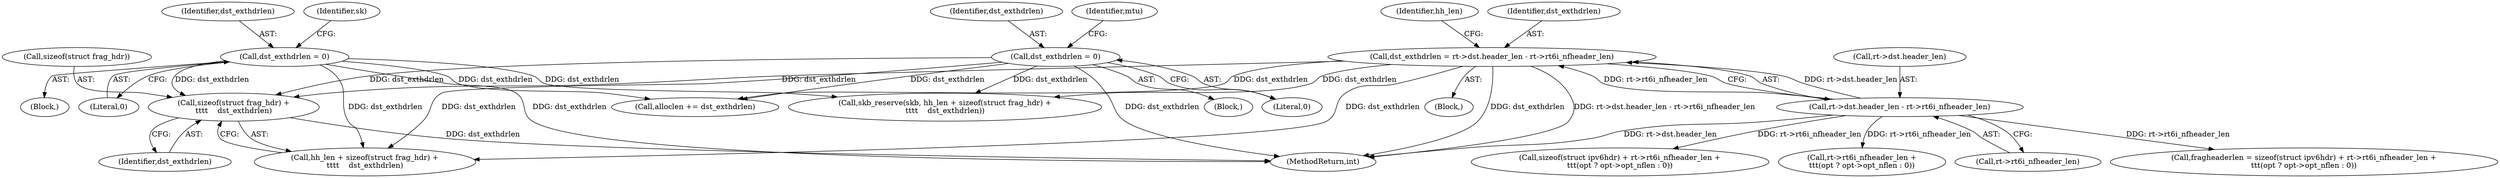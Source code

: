 digraph "0_linux_75a493e60ac4bbe2e977e7129d6d8cbb0dd236be@API" {
"1000982" [label="(Call,sizeof(struct frag_hdr) +\n\t\t\t\t    dst_exthdrlen)"];
"1001108" [label="(Call,dst_exthdrlen = 0)"];
"1000518" [label="(Call,dst_exthdrlen = rt->dst.header_len - rt->rt6i_nfheader_len)"];
"1000520" [label="(Call,rt->dst.header_len - rt->rt6i_nfheader_len)"];
"1000563" [label="(Call,dst_exthdrlen = 0)"];
"1000526" [label="(Call,rt->rt6i_nfheader_len)"];
"1000581" [label="(Call,sizeof(struct ipv6hdr) + rt->rt6i_nfheader_len +\n\t\t\t(opt ? opt->opt_nflen : 0))"];
"1000982" [label="(Call,sizeof(struct frag_hdr) +\n\t\t\t\t    dst_exthdrlen)"];
"1000584" [label="(Call,rt->rt6i_nfheader_len +\n\t\t\t(opt ? opt->opt_nflen : 0))"];
"1001110" [label="(Literal,0)"];
"1000873" [label="(Call,alloclen += dst_exthdrlen)"];
"1001108" [label="(Call,dst_exthdrlen = 0)"];
"1000520" [label="(Call,rt->dst.header_len - rt->rt6i_nfheader_len)"];
"1000565" [label="(Literal,0)"];
"1000572" [label="(Identifier,hh_len)"];
"1000519" [label="(Identifier,dst_exthdrlen)"];
"1000563" [label="(Call,dst_exthdrlen = 0)"];
"1000978" [label="(Call,skb_reserve(skb, hh_len + sizeof(struct frag_hdr) +\n\t\t\t\t    dst_exthdrlen))"];
"1001327" [label="(MethodReturn,int)"];
"1000518" [label="(Call,dst_exthdrlen = rt->dst.header_len - rt->rt6i_nfheader_len)"];
"1000521" [label="(Call,rt->dst.header_len)"];
"1000564" [label="(Identifier,dst_exthdrlen)"];
"1000769" [label="(Block,)"];
"1000567" [label="(Identifier,mtu)"];
"1000980" [label="(Call,hh_len + sizeof(struct frag_hdr) +\n\t\t\t\t    dst_exthdrlen)"];
"1000181" [label="(Block,)"];
"1001109" [label="(Identifier,dst_exthdrlen)"];
"1000983" [label="(Call,sizeof(struct frag_hdr))"];
"1000579" [label="(Call,fragheaderlen = sizeof(struct ipv6hdr) + rt->rt6i_nfheader_len +\n\t\t\t(opt ? opt->opt_nflen : 0))"];
"1001114" [label="(Identifier,sk)"];
"1000985" [label="(Identifier,dst_exthdrlen)"];
"1000530" [label="(Block,)"];
"1000982" -> "1000980"  [label="AST: "];
"1000982" -> "1000985"  [label="CFG: "];
"1000983" -> "1000982"  [label="AST: "];
"1000985" -> "1000982"  [label="AST: "];
"1000980" -> "1000982"  [label="CFG: "];
"1000982" -> "1001327"  [label="DDG: dst_exthdrlen"];
"1001108" -> "1000982"  [label="DDG: dst_exthdrlen"];
"1000518" -> "1000982"  [label="DDG: dst_exthdrlen"];
"1000563" -> "1000982"  [label="DDG: dst_exthdrlen"];
"1001108" -> "1000769"  [label="AST: "];
"1001108" -> "1001110"  [label="CFG: "];
"1001109" -> "1001108"  [label="AST: "];
"1001110" -> "1001108"  [label="AST: "];
"1001114" -> "1001108"  [label="CFG: "];
"1001108" -> "1001327"  [label="DDG: dst_exthdrlen"];
"1001108" -> "1000873"  [label="DDG: dst_exthdrlen"];
"1001108" -> "1000978"  [label="DDG: dst_exthdrlen"];
"1001108" -> "1000980"  [label="DDG: dst_exthdrlen"];
"1000518" -> "1000181"  [label="AST: "];
"1000518" -> "1000520"  [label="CFG: "];
"1000519" -> "1000518"  [label="AST: "];
"1000520" -> "1000518"  [label="AST: "];
"1000572" -> "1000518"  [label="CFG: "];
"1000518" -> "1001327"  [label="DDG: rt->dst.header_len - rt->rt6i_nfheader_len"];
"1000518" -> "1001327"  [label="DDG: dst_exthdrlen"];
"1000520" -> "1000518"  [label="DDG: rt->dst.header_len"];
"1000520" -> "1000518"  [label="DDG: rt->rt6i_nfheader_len"];
"1000518" -> "1000873"  [label="DDG: dst_exthdrlen"];
"1000518" -> "1000978"  [label="DDG: dst_exthdrlen"];
"1000518" -> "1000980"  [label="DDG: dst_exthdrlen"];
"1000520" -> "1000526"  [label="CFG: "];
"1000521" -> "1000520"  [label="AST: "];
"1000526" -> "1000520"  [label="AST: "];
"1000520" -> "1001327"  [label="DDG: rt->dst.header_len"];
"1000520" -> "1000579"  [label="DDG: rt->rt6i_nfheader_len"];
"1000520" -> "1000581"  [label="DDG: rt->rt6i_nfheader_len"];
"1000520" -> "1000584"  [label="DDG: rt->rt6i_nfheader_len"];
"1000563" -> "1000530"  [label="AST: "];
"1000563" -> "1000565"  [label="CFG: "];
"1000564" -> "1000563"  [label="AST: "];
"1000565" -> "1000563"  [label="AST: "];
"1000567" -> "1000563"  [label="CFG: "];
"1000563" -> "1001327"  [label="DDG: dst_exthdrlen"];
"1000563" -> "1000873"  [label="DDG: dst_exthdrlen"];
"1000563" -> "1000978"  [label="DDG: dst_exthdrlen"];
"1000563" -> "1000980"  [label="DDG: dst_exthdrlen"];
}
